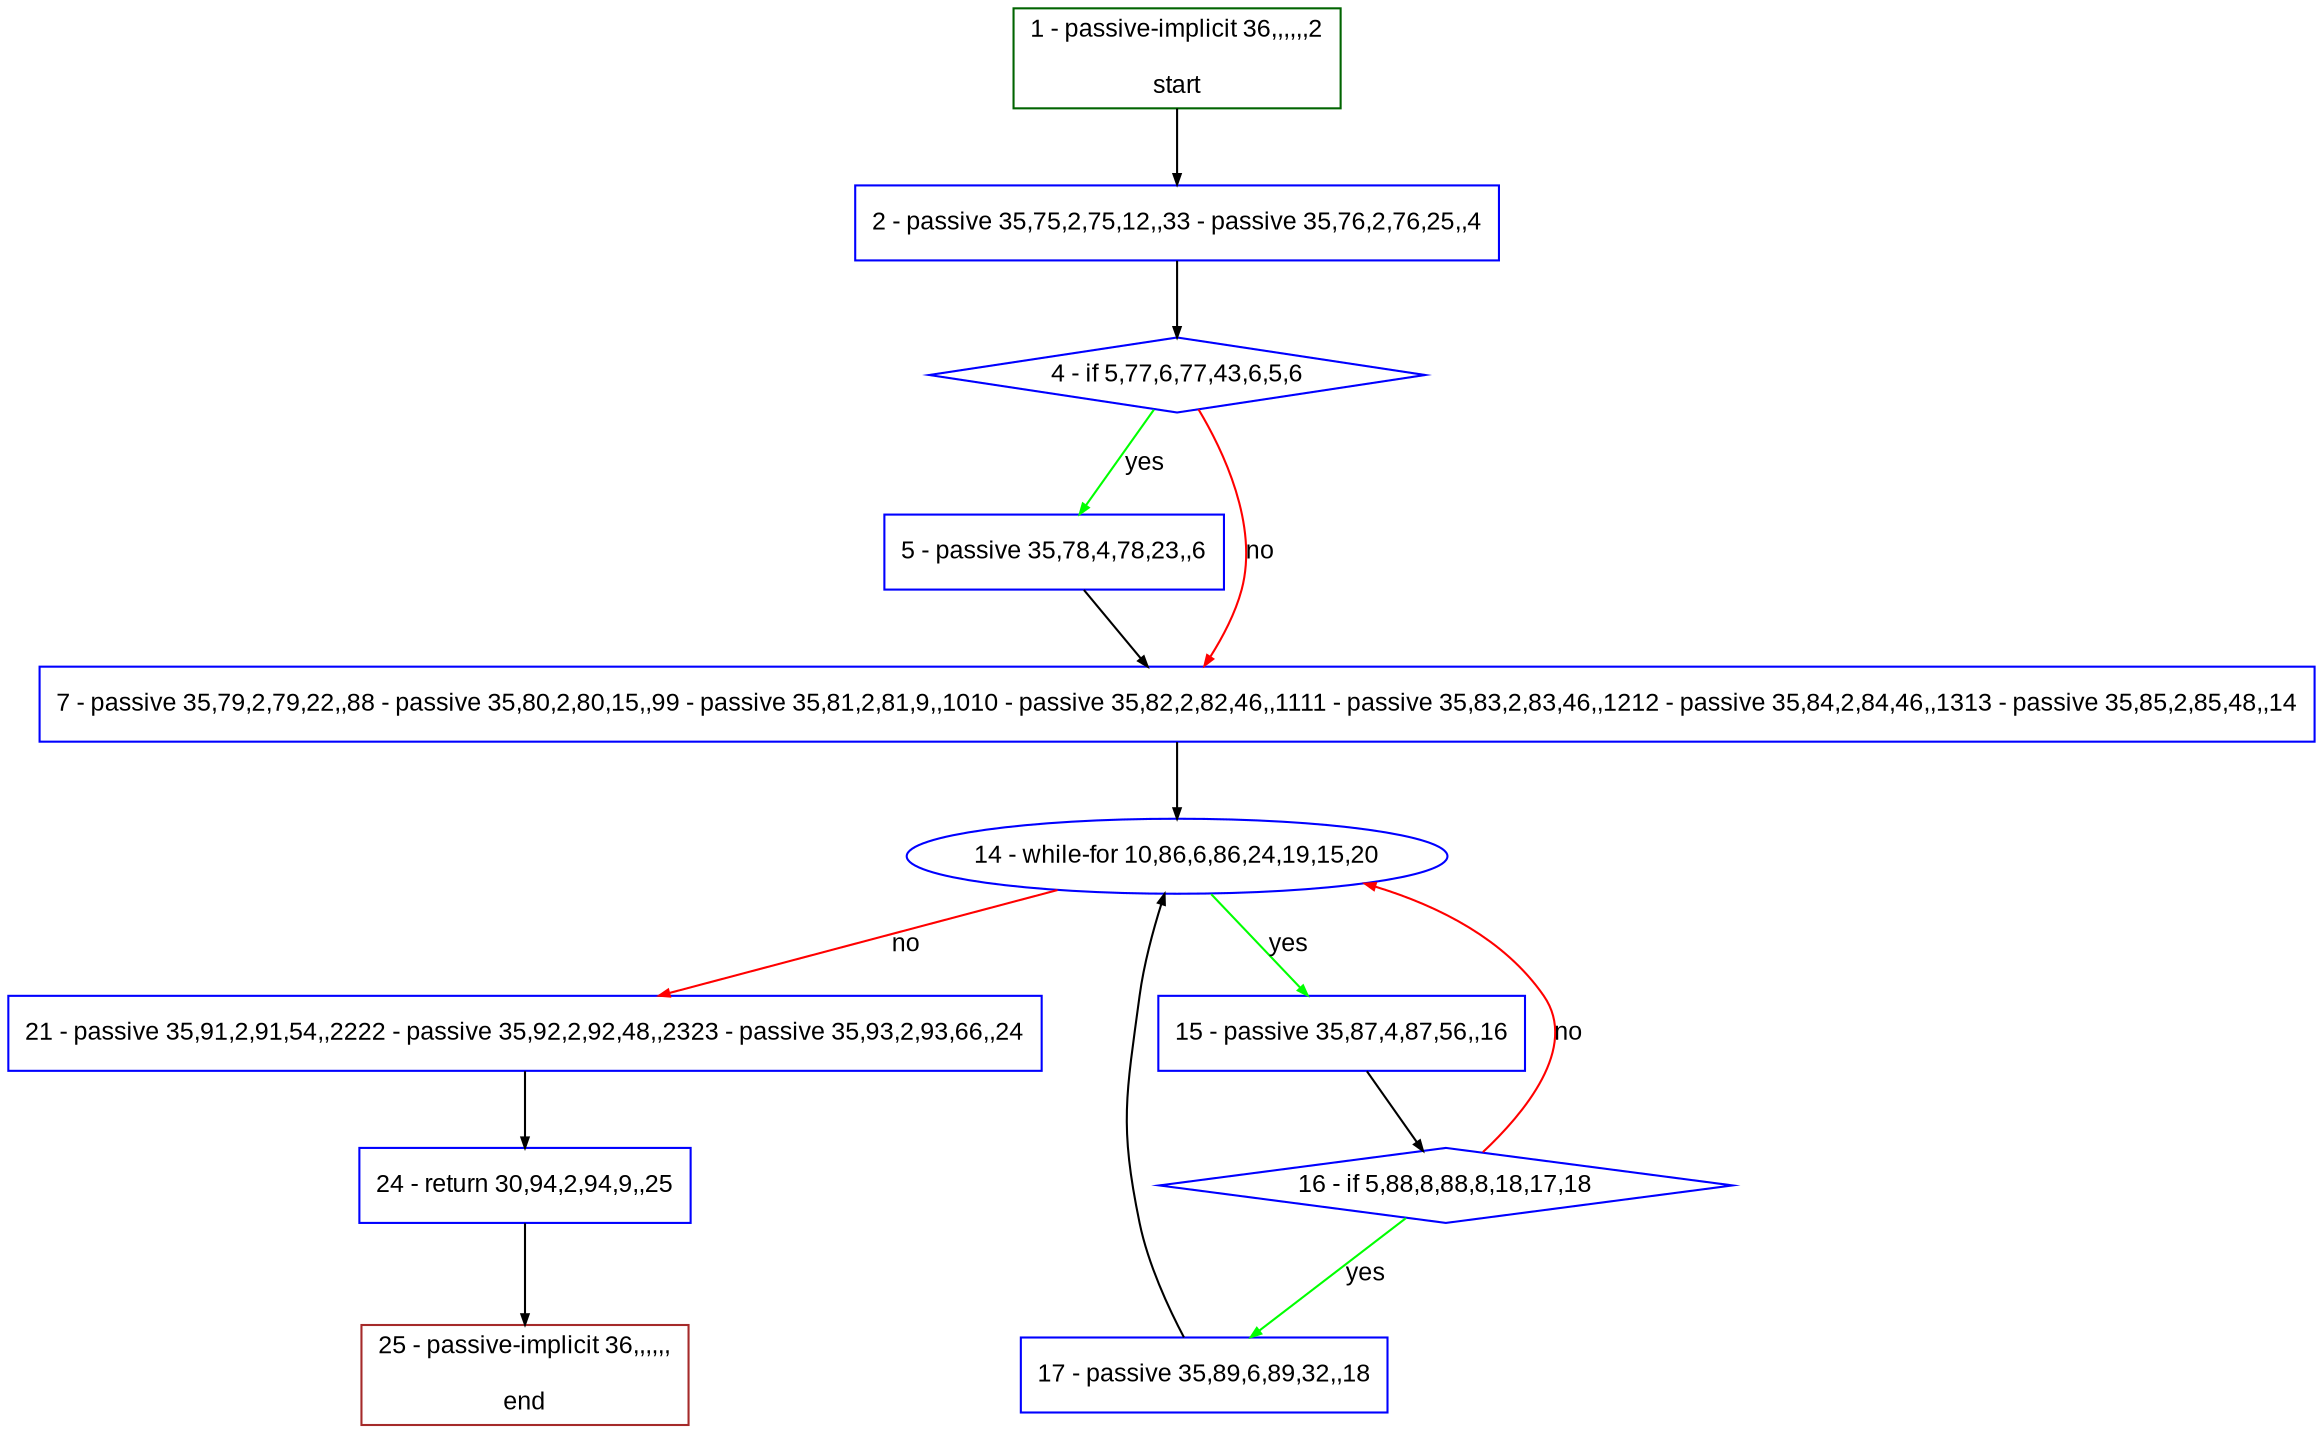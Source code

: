 digraph "" {
  graph [pack="true", label="", fontsize="12", packmode="clust", fontname="Arial", fillcolor="#FFFFCC", bgcolor="white", style="rounded,filled", compound="true"];
  node [node_initialized="no", label="", color="grey", fontsize="12", fillcolor="white", fontname="Arial", style="filled", shape="rectangle", compound="true", fixedsize="false"];
  edge [fontcolor="black", arrowhead="normal", arrowtail="none", arrowsize="0.5", ltail="", label="", color="black", fontsize="12", lhead="", fontname="Arial", dir="forward", compound="true"];
  __N1 [label="2 - passive 35,75,2,75,12,,33 - passive 35,76,2,76,25,,4", color="#0000ff", fillcolor="#ffffff", style="filled", shape="box"];
  __N2 [label="1 - passive-implicit 36,,,,,,2\n\nstart", color="#006400", fillcolor="#ffffff", style="filled", shape="box"];
  __N3 [label="4 - if 5,77,6,77,43,6,5,6", color="#0000ff", fillcolor="#ffffff", style="filled", shape="diamond"];
  __N4 [label="5 - passive 35,78,4,78,23,,6", color="#0000ff", fillcolor="#ffffff", style="filled", shape="box"];
  __N5 [label="7 - passive 35,79,2,79,22,,88 - passive 35,80,2,80,15,,99 - passive 35,81,2,81,9,,1010 - passive 35,82,2,82,46,,1111 - passive 35,83,2,83,46,,1212 - passive 35,84,2,84,46,,1313 - passive 35,85,2,85,48,,14", color="#0000ff", fillcolor="#ffffff", style="filled", shape="box"];
  __N6 [label="14 - while-for 10,86,6,86,24,19,15,20", color="#0000ff", fillcolor="#ffffff", style="filled", shape="oval"];
  __N7 [label="15 - passive 35,87,4,87,56,,16", color="#0000ff", fillcolor="#ffffff", style="filled", shape="box"];
  __N8 [label="21 - passive 35,91,2,91,54,,2222 - passive 35,92,2,92,48,,2323 - passive 35,93,2,93,66,,24", color="#0000ff", fillcolor="#ffffff", style="filled", shape="box"];
  __N9 [label="16 - if 5,88,8,88,8,18,17,18", color="#0000ff", fillcolor="#ffffff", style="filled", shape="diamond"];
  __N10 [label="17 - passive 35,89,6,89,32,,18", color="#0000ff", fillcolor="#ffffff", style="filled", shape="box"];
  __N11 [label="24 - return 30,94,2,94,9,,25", color="#0000ff", fillcolor="#ffffff", style="filled", shape="box"];
  __N12 [label="25 - passive-implicit 36,,,,,,\n\nend", color="#a52a2a", fillcolor="#ffffff", style="filled", shape="box"];
  __N2 -> __N1 [arrowhead="normal", arrowtail="none", color="#000000", label="", dir="forward"];
  __N1 -> __N3 [arrowhead="normal", arrowtail="none", color="#000000", label="", dir="forward"];
  __N3 -> __N4 [arrowhead="normal", arrowtail="none", color="#00ff00", label="yes", dir="forward"];
  __N3 -> __N5 [arrowhead="normal", arrowtail="none", color="#ff0000", label="no", dir="forward"];
  __N4 -> __N5 [arrowhead="normal", arrowtail="none", color="#000000", label="", dir="forward"];
  __N5 -> __N6 [arrowhead="normal", arrowtail="none", color="#000000", label="", dir="forward"];
  __N6 -> __N7 [arrowhead="normal", arrowtail="none", color="#00ff00", label="yes", dir="forward"];
  __N6 -> __N8 [arrowhead="normal", arrowtail="none", color="#ff0000", label="no", dir="forward"];
  __N7 -> __N9 [arrowhead="normal", arrowtail="none", color="#000000", label="", dir="forward"];
  __N9 -> __N6 [arrowhead="normal", arrowtail="none", color="#ff0000", label="no", dir="forward"];
  __N9 -> __N10 [arrowhead="normal", arrowtail="none", color="#00ff00", label="yes", dir="forward"];
  __N10 -> __N6 [arrowhead="normal", arrowtail="none", color="#000000", label="", dir="forward"];
  __N8 -> __N11 [arrowhead="normal", arrowtail="none", color="#000000", label="", dir="forward"];
  __N11 -> __N12 [arrowhead="normal", arrowtail="none", color="#000000", label="", dir="forward"];
}
